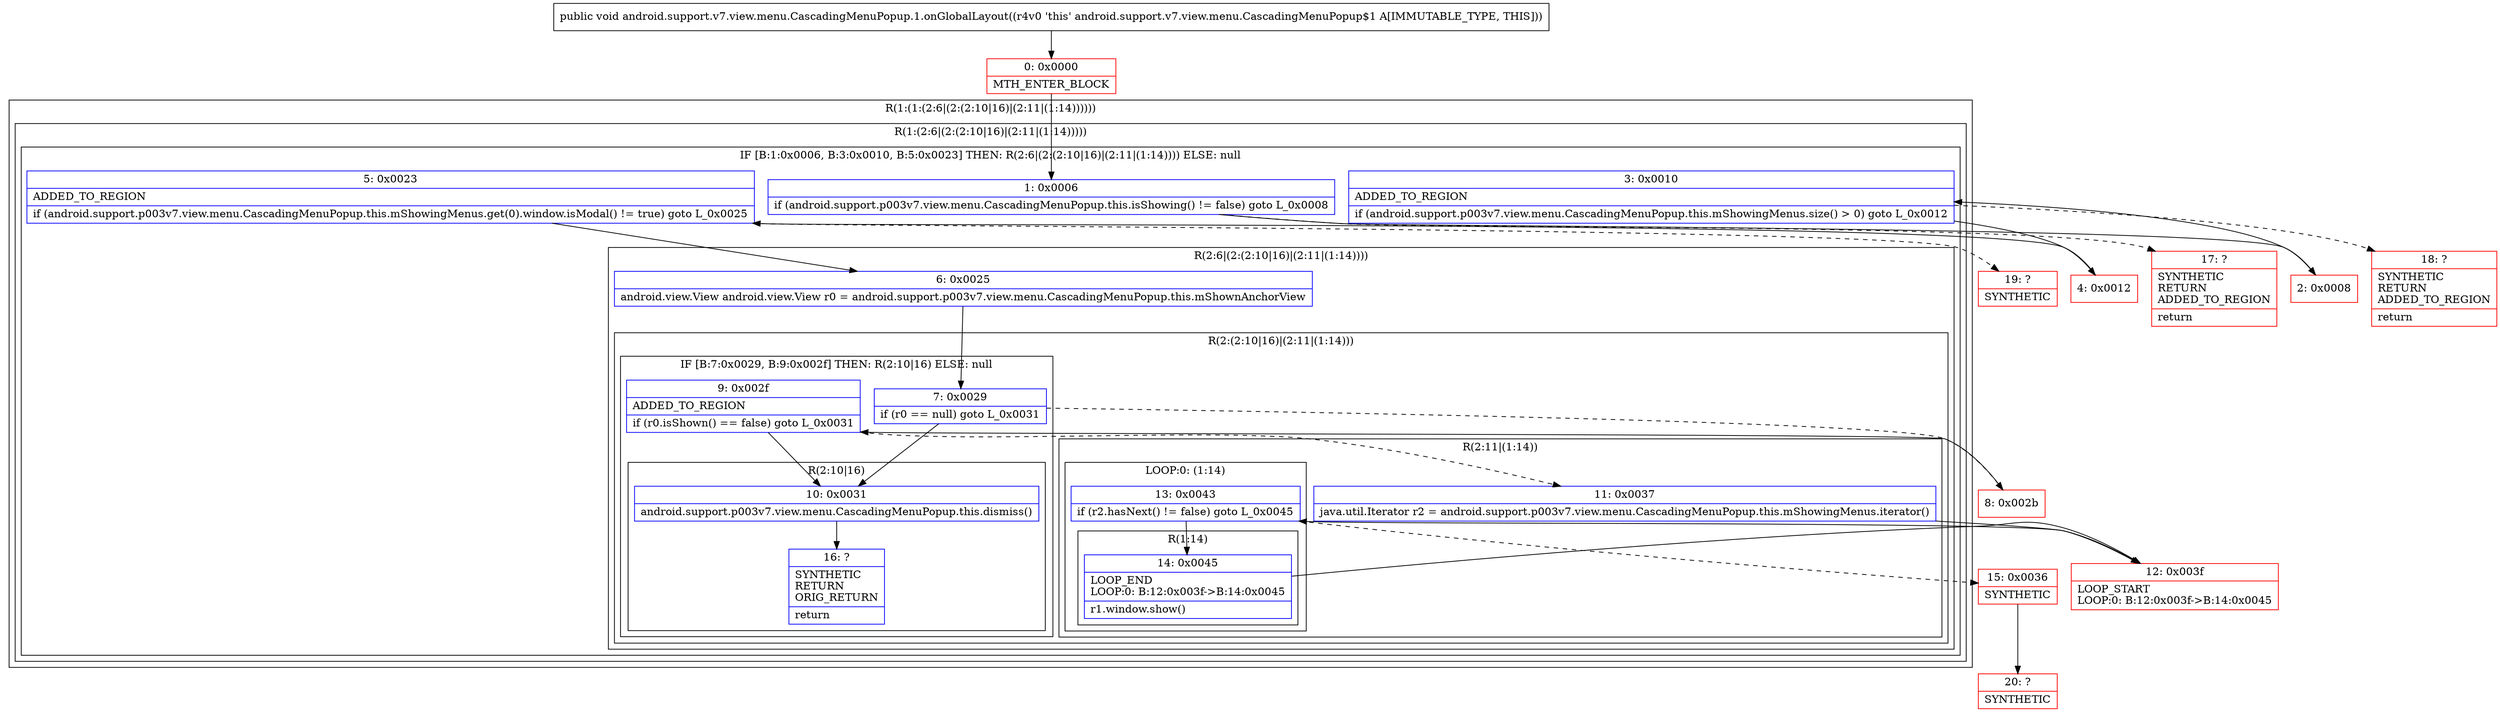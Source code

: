 digraph "CFG forandroid.support.v7.view.menu.CascadingMenuPopup.1.onGlobalLayout()V" {
subgraph cluster_Region_1564423598 {
label = "R(1:(1:(2:6|(2:(2:10|16)|(2:11|(1:14))))))";
node [shape=record,color=blue];
subgraph cluster_Region_1793034197 {
label = "R(1:(2:6|(2:(2:10|16)|(2:11|(1:14)))))";
node [shape=record,color=blue];
subgraph cluster_IfRegion_1845148263 {
label = "IF [B:1:0x0006, B:3:0x0010, B:5:0x0023] THEN: R(2:6|(2:(2:10|16)|(2:11|(1:14)))) ELSE: null";
node [shape=record,color=blue];
Node_1 [shape=record,label="{1\:\ 0x0006|if (android.support.p003v7.view.menu.CascadingMenuPopup.this.isShowing() != false) goto L_0x0008\l}"];
Node_3 [shape=record,label="{3\:\ 0x0010|ADDED_TO_REGION\l|if (android.support.p003v7.view.menu.CascadingMenuPopup.this.mShowingMenus.size() \> 0) goto L_0x0012\l}"];
Node_5 [shape=record,label="{5\:\ 0x0023|ADDED_TO_REGION\l|if (android.support.p003v7.view.menu.CascadingMenuPopup.this.mShowingMenus.get(0).window.isModal() != true) goto L_0x0025\l}"];
subgraph cluster_Region_910064696 {
label = "R(2:6|(2:(2:10|16)|(2:11|(1:14))))";
node [shape=record,color=blue];
Node_6 [shape=record,label="{6\:\ 0x0025|android.view.View android.view.View r0 = android.support.p003v7.view.menu.CascadingMenuPopup.this.mShownAnchorView\l}"];
subgraph cluster_Region_994152781 {
label = "R(2:(2:10|16)|(2:11|(1:14)))";
node [shape=record,color=blue];
subgraph cluster_IfRegion_2098078594 {
label = "IF [B:7:0x0029, B:9:0x002f] THEN: R(2:10|16) ELSE: null";
node [shape=record,color=blue];
Node_7 [shape=record,label="{7\:\ 0x0029|if (r0 == null) goto L_0x0031\l}"];
Node_9 [shape=record,label="{9\:\ 0x002f|ADDED_TO_REGION\l|if (r0.isShown() == false) goto L_0x0031\l}"];
subgraph cluster_Region_536302030 {
label = "R(2:10|16)";
node [shape=record,color=blue];
Node_10 [shape=record,label="{10\:\ 0x0031|android.support.p003v7.view.menu.CascadingMenuPopup.this.dismiss()\l}"];
Node_16 [shape=record,label="{16\:\ ?|SYNTHETIC\lRETURN\lORIG_RETURN\l|return\l}"];
}
}
subgraph cluster_Region_151030986 {
label = "R(2:11|(1:14))";
node [shape=record,color=blue];
Node_11 [shape=record,label="{11\:\ 0x0037|java.util.Iterator r2 = android.support.p003v7.view.menu.CascadingMenuPopup.this.mShowingMenus.iterator()\l}"];
subgraph cluster_LoopRegion_831600143 {
label = "LOOP:0: (1:14)";
node [shape=record,color=blue];
Node_13 [shape=record,label="{13\:\ 0x0043|if (r2.hasNext() != false) goto L_0x0045\l}"];
subgraph cluster_Region_116195977 {
label = "R(1:14)";
node [shape=record,color=blue];
Node_14 [shape=record,label="{14\:\ 0x0045|LOOP_END\lLOOP:0: B:12:0x003f\-\>B:14:0x0045\l|r1.window.show()\l}"];
}
}
}
}
}
}
}
}
Node_0 [shape=record,color=red,label="{0\:\ 0x0000|MTH_ENTER_BLOCK\l}"];
Node_2 [shape=record,color=red,label="{2\:\ 0x0008}"];
Node_4 [shape=record,color=red,label="{4\:\ 0x0012}"];
Node_8 [shape=record,color=red,label="{8\:\ 0x002b}"];
Node_12 [shape=record,color=red,label="{12\:\ 0x003f|LOOP_START\lLOOP:0: B:12:0x003f\-\>B:14:0x0045\l}"];
Node_15 [shape=record,color=red,label="{15\:\ 0x0036|SYNTHETIC\l}"];
Node_17 [shape=record,color=red,label="{17\:\ ?|SYNTHETIC\lRETURN\lADDED_TO_REGION\l|return\l}"];
Node_18 [shape=record,color=red,label="{18\:\ ?|SYNTHETIC\lRETURN\lADDED_TO_REGION\l|return\l}"];
Node_19 [shape=record,color=red,label="{19\:\ ?|SYNTHETIC\l}"];
Node_20 [shape=record,color=red,label="{20\:\ ?|SYNTHETIC\l}"];
MethodNode[shape=record,label="{public void android.support.v7.view.menu.CascadingMenuPopup.1.onGlobalLayout((r4v0 'this' android.support.v7.view.menu.CascadingMenuPopup$1 A[IMMUTABLE_TYPE, THIS])) }"];
MethodNode -> Node_0;
Node_1 -> Node_2;
Node_1 -> Node_17[style=dashed];
Node_3 -> Node_4;
Node_3 -> Node_18[style=dashed];
Node_5 -> Node_6;
Node_5 -> Node_19[style=dashed];
Node_6 -> Node_7;
Node_7 -> Node_8[style=dashed];
Node_7 -> Node_10;
Node_9 -> Node_10;
Node_9 -> Node_11[style=dashed];
Node_10 -> Node_16;
Node_11 -> Node_12;
Node_13 -> Node_14;
Node_13 -> Node_15[style=dashed];
Node_14 -> Node_12;
Node_0 -> Node_1;
Node_2 -> Node_3;
Node_4 -> Node_5;
Node_8 -> Node_9;
Node_12 -> Node_13;
Node_15 -> Node_20;
}

